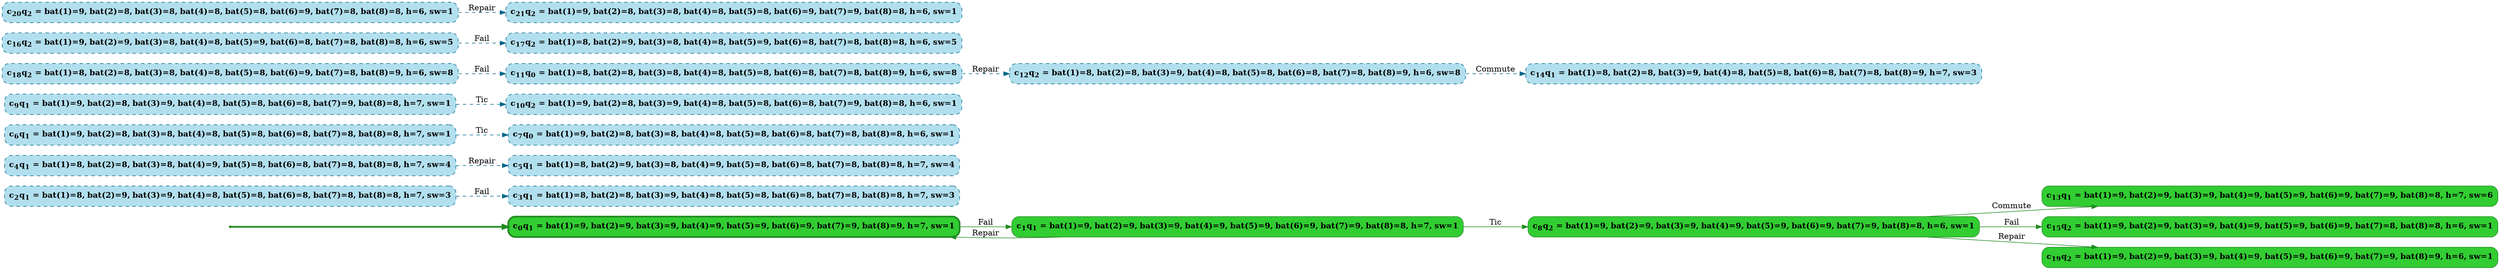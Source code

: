 digraph g {

	rankdir="LR"

	__invisible__[shape="point", color="forestgreen"]
	c0q1[label=<<b>c<sub>0</sub>q<sub>1</sub> = bat(1)=9, bat(2)=9, bat(3)=9, bat(4)=9, bat(5)=9, bat(6)=9, bat(7)=9, bat(8)=9, h=7, sw=1</b>>, shape="box", style="rounded, filled", fillcolor="limegreen", color="forestgreen", penwidth=3] // Initial
	c1q1[label=<<b>c<sub>1</sub>q<sub>1</sub> = bat(1)=9, bat(2)=9, bat(3)=9, bat(4)=9, bat(5)=9, bat(6)=9, bat(7)=9, bat(8)=8, h=7, sw=1</b>>, shape="box", style="rounded, filled", fillcolor="limegreen", color="forestgreen"]
	c8q2[label=<<b>c<sub>8</sub>q<sub>2</sub> = bat(1)=9, bat(2)=9, bat(3)=9, bat(4)=9, bat(5)=9, bat(6)=9, bat(7)=9, bat(8)=8, h=6, sw=1</b>>, shape="box", style="rounded, filled", fillcolor="limegreen", color="forestgreen"]
	c13q1[label=<<b>c<sub>13</sub>q<sub>1</sub> = bat(1)=9, bat(2)=9, bat(3)=9, bat(4)=9, bat(5)=9, bat(6)=9, bat(7)=9, bat(8)=8, h=7, sw=6</b>>, shape="box", style="rounded, filled", fillcolor="limegreen", color="forestgreen"]
	c15q2[label=<<b>c<sub>15</sub>q<sub>2</sub> = bat(1)=9, bat(2)=9, bat(3)=9, bat(4)=9, bat(5)=9, bat(6)=9, bat(7)=8, bat(8)=8, h=6, sw=1</b>>, shape="box", style="rounded, filled", fillcolor="limegreen", color="forestgreen"]
	c19q2[label=<<b>c<sub>19</sub>q<sub>2</sub> = bat(1)=9, bat(2)=9, bat(3)=9, bat(4)=9, bat(5)=9, bat(6)=9, bat(7)=9, bat(8)=9, h=6, sw=1</b>>, shape="box", style="rounded, filled", fillcolor="limegreen", color="forestgreen"]
	c2q1[label=<<b>c<sub>2</sub>q<sub>1</sub> = bat(1)=8, bat(2)=9, bat(3)=9, bat(4)=8, bat(5)=8, bat(6)=8, bat(7)=8, bat(8)=8, h=7, sw=3</b>>, shape="box", style="rounded, filled, dashed", fillcolor="lightblue2", color="deepskyblue4"]
	c3q1[label=<<b>c<sub>3</sub>q<sub>1</sub> = bat(1)=8, bat(2)=8, bat(3)=9, bat(4)=8, bat(5)=8, bat(6)=8, bat(7)=8, bat(8)=8, h=7, sw=3</b>>, shape="box", style="rounded, filled, dashed", fillcolor="lightblue2", color="deepskyblue4"]
	c4q1[label=<<b>c<sub>4</sub>q<sub>1</sub> = bat(1)=8, bat(2)=8, bat(3)=8, bat(4)=9, bat(5)=8, bat(6)=8, bat(7)=8, bat(8)=8, h=7, sw=4</b>>, shape="box", style="rounded, filled, dashed", fillcolor="lightblue2", color="deepskyblue4"]
	c5q1[label=<<b>c<sub>5</sub>q<sub>1</sub> = bat(1)=8, bat(2)=9, bat(3)=8, bat(4)=9, bat(5)=8, bat(6)=8, bat(7)=8, bat(8)=8, h=7, sw=4</b>>, shape="box", style="rounded, filled, dashed", fillcolor="lightblue2", color="deepskyblue4"]
	c6q1[label=<<b>c<sub>6</sub>q<sub>1</sub> = bat(1)=9, bat(2)=8, bat(3)=8, bat(4)=8, bat(5)=8, bat(6)=8, bat(7)=8, bat(8)=8, h=7, sw=1</b>>, shape="box", style="rounded, filled, dashed", fillcolor="lightblue2", color="deepskyblue4"]
	c7q0[label=<<b>c<sub>7</sub>q<sub>0</sub> = bat(1)=9, bat(2)=8, bat(3)=8, bat(4)=8, bat(5)=8, bat(6)=8, bat(7)=8, bat(8)=8, h=6, sw=1</b>>, shape="box", style="rounded, filled, dashed", fillcolor="lightblue2", color="deepskyblue4"]
	c9q1[label=<<b>c<sub>9</sub>q<sub>1</sub> = bat(1)=9, bat(2)=8, bat(3)=9, bat(4)=8, bat(5)=8, bat(6)=8, bat(7)=9, bat(8)=8, h=7, sw=1</b>>, shape="box", style="rounded, filled, dashed", fillcolor="lightblue2", color="deepskyblue4"]
	c10q2[label=<<b>c<sub>10</sub>q<sub>2</sub> = bat(1)=9, bat(2)=8, bat(3)=9, bat(4)=8, bat(5)=8, bat(6)=8, bat(7)=9, bat(8)=8, h=6, sw=1</b>>, shape="box", style="rounded, filled, dashed", fillcolor="lightblue2", color="deepskyblue4"]
	c11q0[label=<<b>c<sub>11</sub>q<sub>0</sub> = bat(1)=8, bat(2)=8, bat(3)=8, bat(4)=8, bat(5)=8, bat(6)=8, bat(7)=8, bat(8)=9, h=6, sw=8</b>>, shape="box", style="rounded, filled, dashed", fillcolor="lightblue2", color="deepskyblue4"]
	c12q2[label=<<b>c<sub>12</sub>q<sub>2</sub> = bat(1)=8, bat(2)=8, bat(3)=9, bat(4)=8, bat(5)=8, bat(6)=8, bat(7)=8, bat(8)=9, h=6, sw=8</b>>, shape="box", style="rounded, filled, dashed", fillcolor="lightblue2", color="deepskyblue4"]
	c14q1[label=<<b>c<sub>14</sub>q<sub>1</sub> = bat(1)=8, bat(2)=8, bat(3)=9, bat(4)=8, bat(5)=8, bat(6)=8, bat(7)=8, bat(8)=9, h=7, sw=3</b>>, shape="box", style="rounded, filled, dashed", fillcolor="lightblue2", color="deepskyblue4"]
	c16q2[label=<<b>c<sub>16</sub>q<sub>2</sub> = bat(1)=9, bat(2)=9, bat(3)=8, bat(4)=8, bat(5)=9, bat(6)=8, bat(7)=8, bat(8)=8, h=6, sw=5</b>>, shape="box", style="rounded, filled, dashed", fillcolor="lightblue2", color="deepskyblue4"]
	c17q2[label=<<b>c<sub>17</sub>q<sub>2</sub> = bat(1)=8, bat(2)=9, bat(3)=8, bat(4)=8, bat(5)=9, bat(6)=8, bat(7)=8, bat(8)=8, h=6, sw=5</b>>, shape="box", style="rounded, filled, dashed", fillcolor="lightblue2", color="deepskyblue4"]
	c18q2[label=<<b>c<sub>18</sub>q<sub>2</sub> = bat(1)=8, bat(2)=8, bat(3)=8, bat(4)=8, bat(5)=8, bat(6)=9, bat(7)=8, bat(8)=9, h=6, sw=8</b>>, shape="box", style="rounded, filled, dashed", fillcolor="lightblue2", color="deepskyblue4"]
	c20q2[label=<<b>c<sub>20</sub>q<sub>2</sub> = bat(1)=9, bat(2)=8, bat(3)=8, bat(4)=8, bat(5)=8, bat(6)=9, bat(7)=8, bat(8)=8, h=6, sw=1</b>>, shape="box", style="rounded, filled, dashed", fillcolor="lightblue2", color="deepskyblue4"]
	c21q2[label=<<b>c<sub>21</sub>q<sub>2</sub> = bat(1)=9, bat(2)=8, bat(3)=8, bat(4)=8, bat(5)=8, bat(6)=9, bat(7)=9, bat(8)=8, h=6, sw=1</b>>, shape="box", style="rounded, filled, dashed", fillcolor="lightblue2", color="deepskyblue4"]

	__invisible__ -> c0q1[penwidth=3, color="forestgreen"]
	c0q1 -> c1q1[label=<Fail>, color="forestgreen"]
	c1q1 -> c0q1[label=<Repair>, color="forestgreen"]
	c1q1 -> c8q2[label=<Tic>, color="forestgreen"]
	c8q2 -> c13q1[label=<Commute>, color="forestgreen"]
	c8q2 -> c15q2[label=<Fail>, color="forestgreen"]
	c8q2 -> c19q2[label=<Repair>, color="forestgreen"]
	c2q1 -> c3q1[label=<Fail>, color="deepskyblue4", style="dashed"]
	c4q1 -> c5q1[label=<Repair>, color="deepskyblue4", style="dashed"]
	c6q1 -> c7q0[label=<Tic>, color="deepskyblue4", style="dashed"]
	c9q1 -> c10q2[label=<Tic>, color="deepskyblue4", style="dashed"]
	c11q0 -> c12q2[label=<Repair>, color="deepskyblue4", style="dashed"]
	c12q2 -> c14q1[label=<Commute>, color="deepskyblue4", style="dashed"]
	c16q2 -> c17q2[label=<Fail>, color="deepskyblue4", style="dashed"]
	c18q2 -> c11q0[label=<Fail>, color="deepskyblue4", style="dashed"]
	c20q2 -> c21q2[label=<Repair>, color="deepskyblue4", style="dashed"]

}
